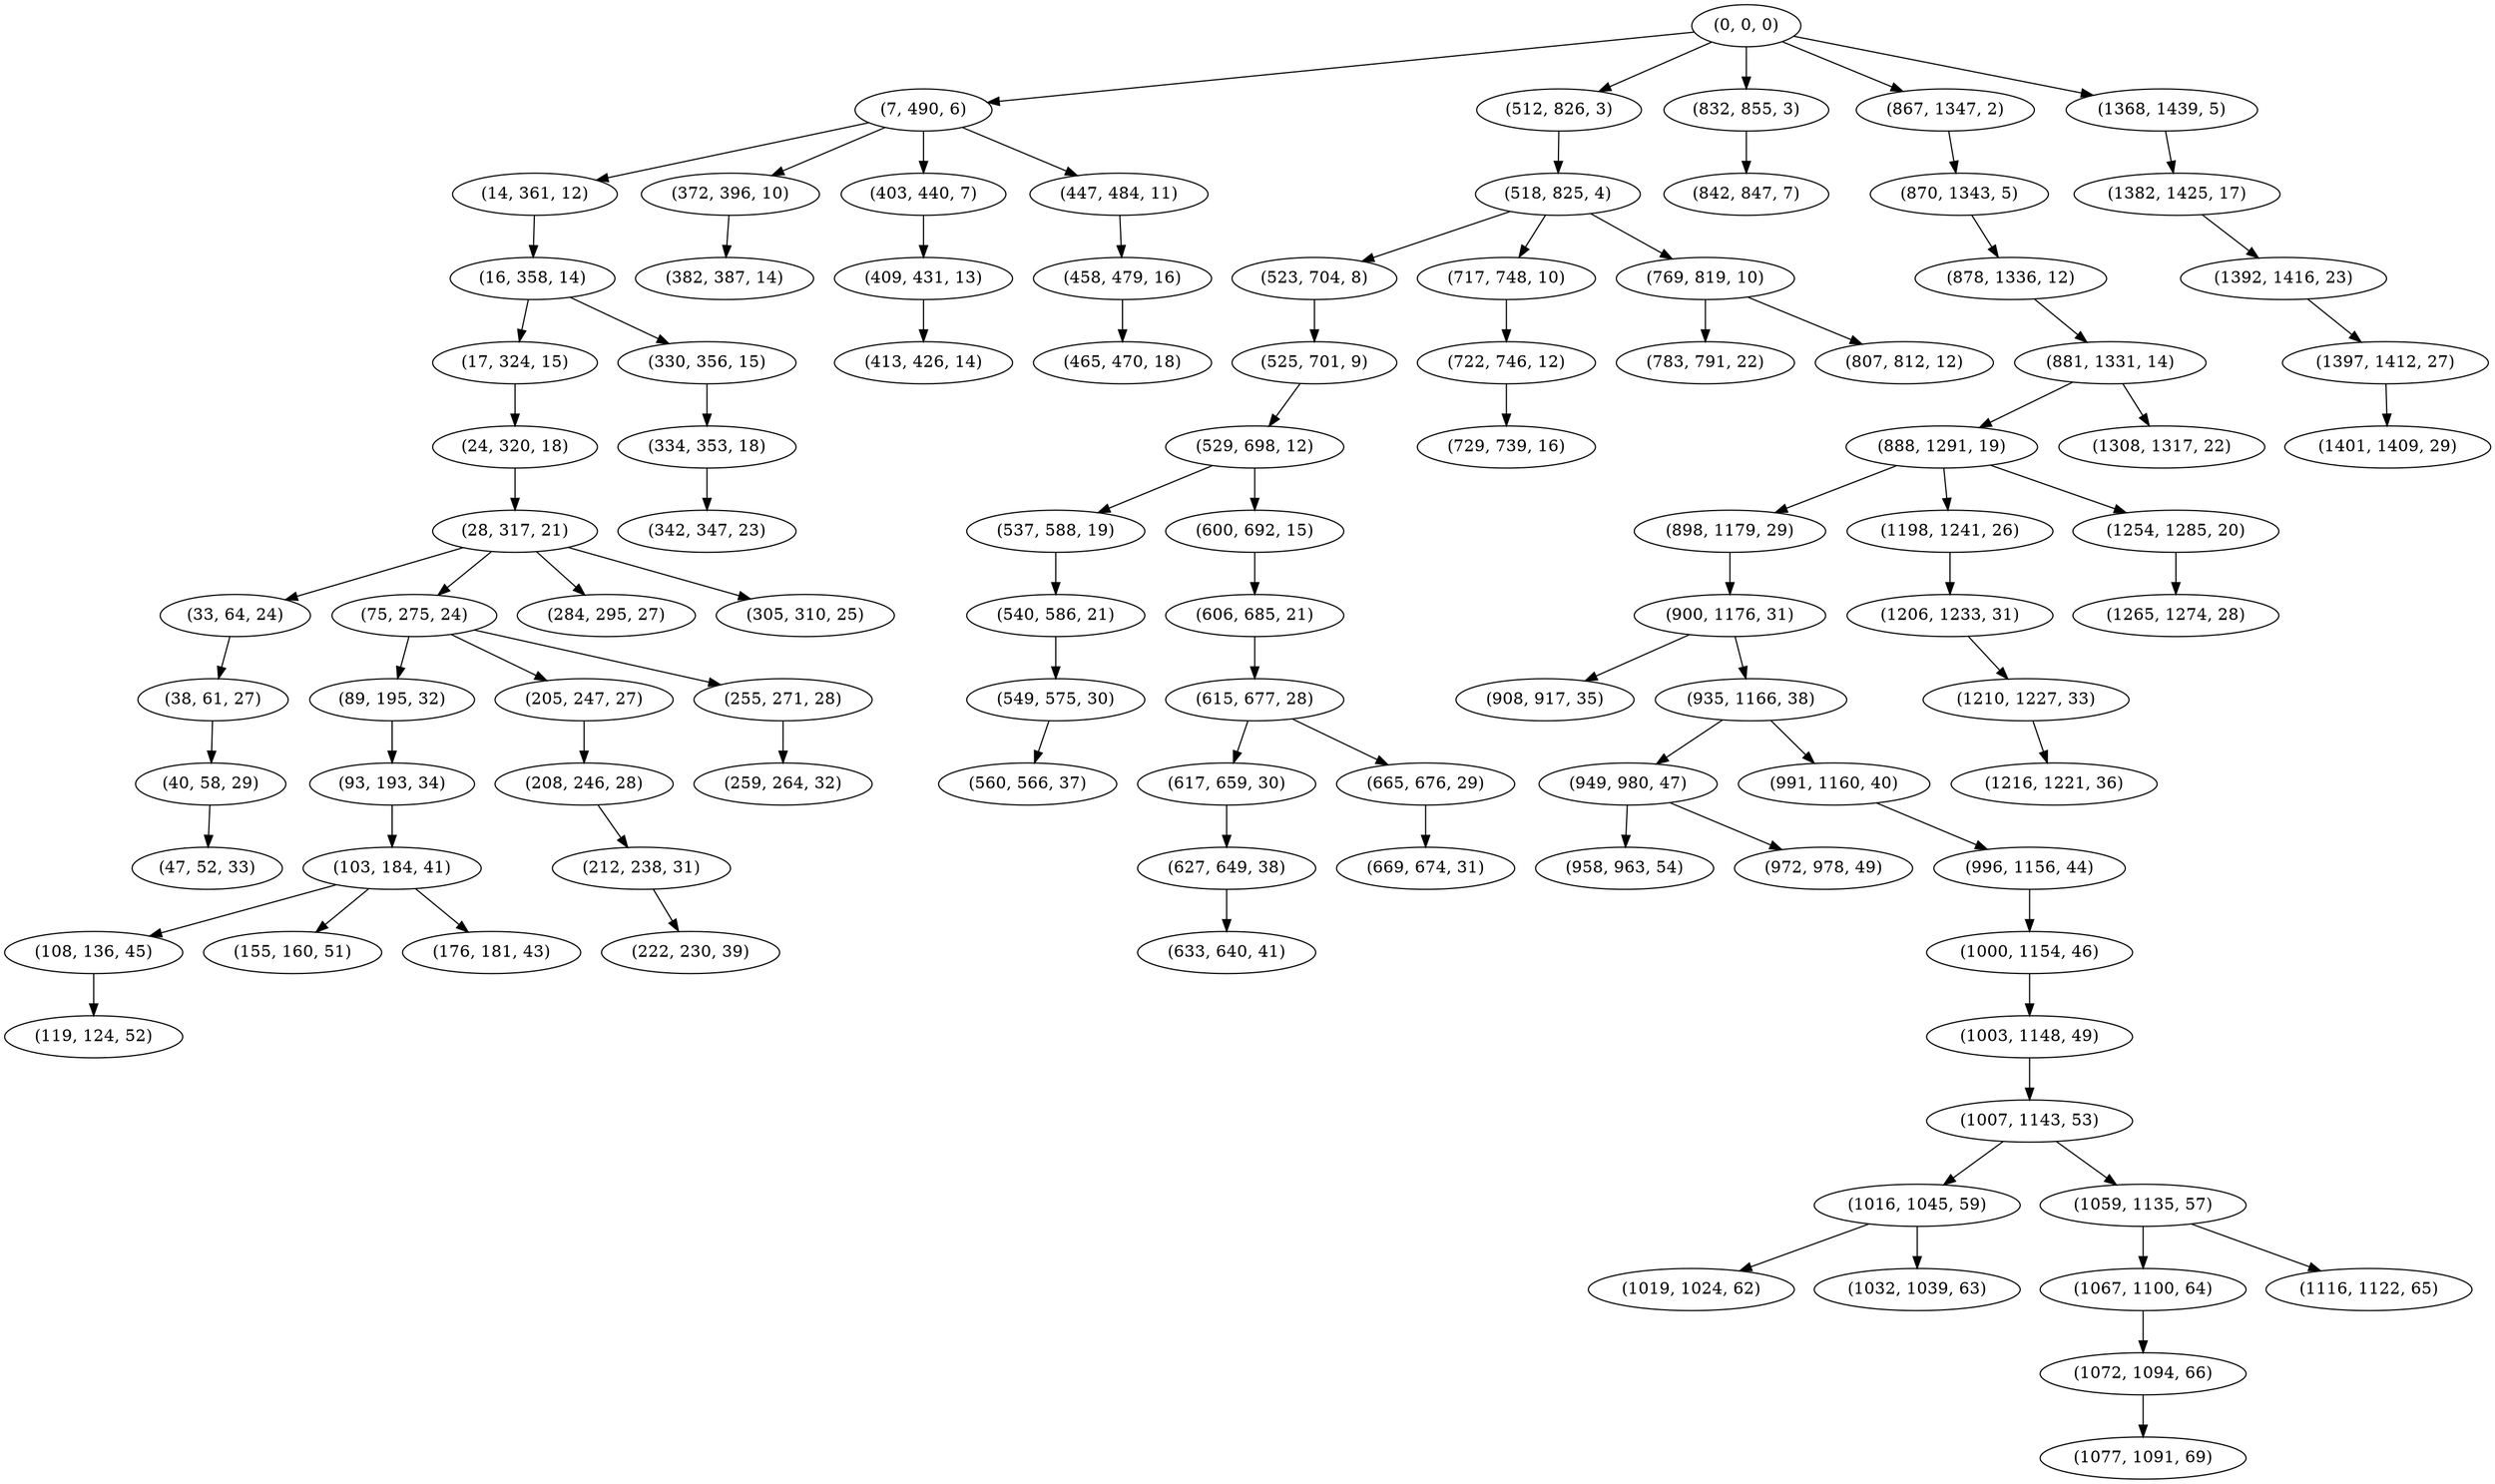 digraph tree {
    "(0, 0, 0)";
    "(7, 490, 6)";
    "(14, 361, 12)";
    "(16, 358, 14)";
    "(17, 324, 15)";
    "(24, 320, 18)";
    "(28, 317, 21)";
    "(33, 64, 24)";
    "(38, 61, 27)";
    "(40, 58, 29)";
    "(47, 52, 33)";
    "(75, 275, 24)";
    "(89, 195, 32)";
    "(93, 193, 34)";
    "(103, 184, 41)";
    "(108, 136, 45)";
    "(119, 124, 52)";
    "(155, 160, 51)";
    "(176, 181, 43)";
    "(205, 247, 27)";
    "(208, 246, 28)";
    "(212, 238, 31)";
    "(222, 230, 39)";
    "(255, 271, 28)";
    "(259, 264, 32)";
    "(284, 295, 27)";
    "(305, 310, 25)";
    "(330, 356, 15)";
    "(334, 353, 18)";
    "(342, 347, 23)";
    "(372, 396, 10)";
    "(382, 387, 14)";
    "(403, 440, 7)";
    "(409, 431, 13)";
    "(413, 426, 14)";
    "(447, 484, 11)";
    "(458, 479, 16)";
    "(465, 470, 18)";
    "(512, 826, 3)";
    "(518, 825, 4)";
    "(523, 704, 8)";
    "(525, 701, 9)";
    "(529, 698, 12)";
    "(537, 588, 19)";
    "(540, 586, 21)";
    "(549, 575, 30)";
    "(560, 566, 37)";
    "(600, 692, 15)";
    "(606, 685, 21)";
    "(615, 677, 28)";
    "(617, 659, 30)";
    "(627, 649, 38)";
    "(633, 640, 41)";
    "(665, 676, 29)";
    "(669, 674, 31)";
    "(717, 748, 10)";
    "(722, 746, 12)";
    "(729, 739, 16)";
    "(769, 819, 10)";
    "(783, 791, 22)";
    "(807, 812, 12)";
    "(832, 855, 3)";
    "(842, 847, 7)";
    "(867, 1347, 2)";
    "(870, 1343, 5)";
    "(878, 1336, 12)";
    "(881, 1331, 14)";
    "(888, 1291, 19)";
    "(898, 1179, 29)";
    "(900, 1176, 31)";
    "(908, 917, 35)";
    "(935, 1166, 38)";
    "(949, 980, 47)";
    "(958, 963, 54)";
    "(972, 978, 49)";
    "(991, 1160, 40)";
    "(996, 1156, 44)";
    "(1000, 1154, 46)";
    "(1003, 1148, 49)";
    "(1007, 1143, 53)";
    "(1016, 1045, 59)";
    "(1019, 1024, 62)";
    "(1032, 1039, 63)";
    "(1059, 1135, 57)";
    "(1067, 1100, 64)";
    "(1072, 1094, 66)";
    "(1077, 1091, 69)";
    "(1116, 1122, 65)";
    "(1198, 1241, 26)";
    "(1206, 1233, 31)";
    "(1210, 1227, 33)";
    "(1216, 1221, 36)";
    "(1254, 1285, 20)";
    "(1265, 1274, 28)";
    "(1308, 1317, 22)";
    "(1368, 1439, 5)";
    "(1382, 1425, 17)";
    "(1392, 1416, 23)";
    "(1397, 1412, 27)";
    "(1401, 1409, 29)";
    "(0, 0, 0)" -> "(7, 490, 6)";
    "(0, 0, 0)" -> "(512, 826, 3)";
    "(0, 0, 0)" -> "(832, 855, 3)";
    "(0, 0, 0)" -> "(867, 1347, 2)";
    "(0, 0, 0)" -> "(1368, 1439, 5)";
    "(7, 490, 6)" -> "(14, 361, 12)";
    "(7, 490, 6)" -> "(372, 396, 10)";
    "(7, 490, 6)" -> "(403, 440, 7)";
    "(7, 490, 6)" -> "(447, 484, 11)";
    "(14, 361, 12)" -> "(16, 358, 14)";
    "(16, 358, 14)" -> "(17, 324, 15)";
    "(16, 358, 14)" -> "(330, 356, 15)";
    "(17, 324, 15)" -> "(24, 320, 18)";
    "(24, 320, 18)" -> "(28, 317, 21)";
    "(28, 317, 21)" -> "(33, 64, 24)";
    "(28, 317, 21)" -> "(75, 275, 24)";
    "(28, 317, 21)" -> "(284, 295, 27)";
    "(28, 317, 21)" -> "(305, 310, 25)";
    "(33, 64, 24)" -> "(38, 61, 27)";
    "(38, 61, 27)" -> "(40, 58, 29)";
    "(40, 58, 29)" -> "(47, 52, 33)";
    "(75, 275, 24)" -> "(89, 195, 32)";
    "(75, 275, 24)" -> "(205, 247, 27)";
    "(75, 275, 24)" -> "(255, 271, 28)";
    "(89, 195, 32)" -> "(93, 193, 34)";
    "(93, 193, 34)" -> "(103, 184, 41)";
    "(103, 184, 41)" -> "(108, 136, 45)";
    "(103, 184, 41)" -> "(155, 160, 51)";
    "(103, 184, 41)" -> "(176, 181, 43)";
    "(108, 136, 45)" -> "(119, 124, 52)";
    "(205, 247, 27)" -> "(208, 246, 28)";
    "(208, 246, 28)" -> "(212, 238, 31)";
    "(212, 238, 31)" -> "(222, 230, 39)";
    "(255, 271, 28)" -> "(259, 264, 32)";
    "(330, 356, 15)" -> "(334, 353, 18)";
    "(334, 353, 18)" -> "(342, 347, 23)";
    "(372, 396, 10)" -> "(382, 387, 14)";
    "(403, 440, 7)" -> "(409, 431, 13)";
    "(409, 431, 13)" -> "(413, 426, 14)";
    "(447, 484, 11)" -> "(458, 479, 16)";
    "(458, 479, 16)" -> "(465, 470, 18)";
    "(512, 826, 3)" -> "(518, 825, 4)";
    "(518, 825, 4)" -> "(523, 704, 8)";
    "(518, 825, 4)" -> "(717, 748, 10)";
    "(518, 825, 4)" -> "(769, 819, 10)";
    "(523, 704, 8)" -> "(525, 701, 9)";
    "(525, 701, 9)" -> "(529, 698, 12)";
    "(529, 698, 12)" -> "(537, 588, 19)";
    "(529, 698, 12)" -> "(600, 692, 15)";
    "(537, 588, 19)" -> "(540, 586, 21)";
    "(540, 586, 21)" -> "(549, 575, 30)";
    "(549, 575, 30)" -> "(560, 566, 37)";
    "(600, 692, 15)" -> "(606, 685, 21)";
    "(606, 685, 21)" -> "(615, 677, 28)";
    "(615, 677, 28)" -> "(617, 659, 30)";
    "(615, 677, 28)" -> "(665, 676, 29)";
    "(617, 659, 30)" -> "(627, 649, 38)";
    "(627, 649, 38)" -> "(633, 640, 41)";
    "(665, 676, 29)" -> "(669, 674, 31)";
    "(717, 748, 10)" -> "(722, 746, 12)";
    "(722, 746, 12)" -> "(729, 739, 16)";
    "(769, 819, 10)" -> "(783, 791, 22)";
    "(769, 819, 10)" -> "(807, 812, 12)";
    "(832, 855, 3)" -> "(842, 847, 7)";
    "(867, 1347, 2)" -> "(870, 1343, 5)";
    "(870, 1343, 5)" -> "(878, 1336, 12)";
    "(878, 1336, 12)" -> "(881, 1331, 14)";
    "(881, 1331, 14)" -> "(888, 1291, 19)";
    "(881, 1331, 14)" -> "(1308, 1317, 22)";
    "(888, 1291, 19)" -> "(898, 1179, 29)";
    "(888, 1291, 19)" -> "(1198, 1241, 26)";
    "(888, 1291, 19)" -> "(1254, 1285, 20)";
    "(898, 1179, 29)" -> "(900, 1176, 31)";
    "(900, 1176, 31)" -> "(908, 917, 35)";
    "(900, 1176, 31)" -> "(935, 1166, 38)";
    "(935, 1166, 38)" -> "(949, 980, 47)";
    "(935, 1166, 38)" -> "(991, 1160, 40)";
    "(949, 980, 47)" -> "(958, 963, 54)";
    "(949, 980, 47)" -> "(972, 978, 49)";
    "(991, 1160, 40)" -> "(996, 1156, 44)";
    "(996, 1156, 44)" -> "(1000, 1154, 46)";
    "(1000, 1154, 46)" -> "(1003, 1148, 49)";
    "(1003, 1148, 49)" -> "(1007, 1143, 53)";
    "(1007, 1143, 53)" -> "(1016, 1045, 59)";
    "(1007, 1143, 53)" -> "(1059, 1135, 57)";
    "(1016, 1045, 59)" -> "(1019, 1024, 62)";
    "(1016, 1045, 59)" -> "(1032, 1039, 63)";
    "(1059, 1135, 57)" -> "(1067, 1100, 64)";
    "(1059, 1135, 57)" -> "(1116, 1122, 65)";
    "(1067, 1100, 64)" -> "(1072, 1094, 66)";
    "(1072, 1094, 66)" -> "(1077, 1091, 69)";
    "(1198, 1241, 26)" -> "(1206, 1233, 31)";
    "(1206, 1233, 31)" -> "(1210, 1227, 33)";
    "(1210, 1227, 33)" -> "(1216, 1221, 36)";
    "(1254, 1285, 20)" -> "(1265, 1274, 28)";
    "(1368, 1439, 5)" -> "(1382, 1425, 17)";
    "(1382, 1425, 17)" -> "(1392, 1416, 23)";
    "(1392, 1416, 23)" -> "(1397, 1412, 27)";
    "(1397, 1412, 27)" -> "(1401, 1409, 29)";
}
